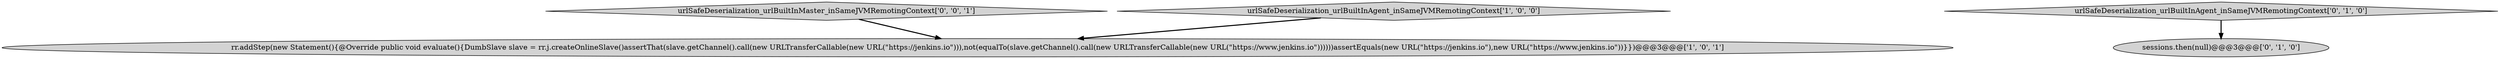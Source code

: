 digraph {
4 [style = filled, label = "urlSafeDeserialization_urlBuiltInMaster_inSameJVMRemotingContext['0', '0', '1']", fillcolor = lightgray, shape = diamond image = "AAA0AAABBB3BBB"];
2 [style = filled, label = "urlSafeDeserialization_urlBuiltInAgent_inSameJVMRemotingContext['0', '1', '0']", fillcolor = lightgray, shape = diamond image = "AAA0AAABBB2BBB"];
0 [style = filled, label = "rr.addStep(new Statement(){@Override public void evaluate(){DumbSlave slave = rr.j.createOnlineSlave()assertThat(slave.getChannel().call(new URLTransferCallable(new URL(\"https://jenkins.io\"))),not(equalTo(slave.getChannel().call(new URLTransferCallable(new URL(\"https://www.jenkins.io\"))))))assertEquals(new URL(\"https://jenkins.io\"),new URL(\"https://www.jenkins.io\"))}})@@@3@@@['1', '0', '1']", fillcolor = lightgray, shape = ellipse image = "AAA0AAABBB1BBB"];
3 [style = filled, label = "sessions.then(null)@@@3@@@['0', '1', '0']", fillcolor = lightgray, shape = ellipse image = "AAA0AAABBB2BBB"];
1 [style = filled, label = "urlSafeDeserialization_urlBuiltInAgent_inSameJVMRemotingContext['1', '0', '0']", fillcolor = lightgray, shape = diamond image = "AAA0AAABBB1BBB"];
2->3 [style = bold, label=""];
1->0 [style = bold, label=""];
4->0 [style = bold, label=""];
}
